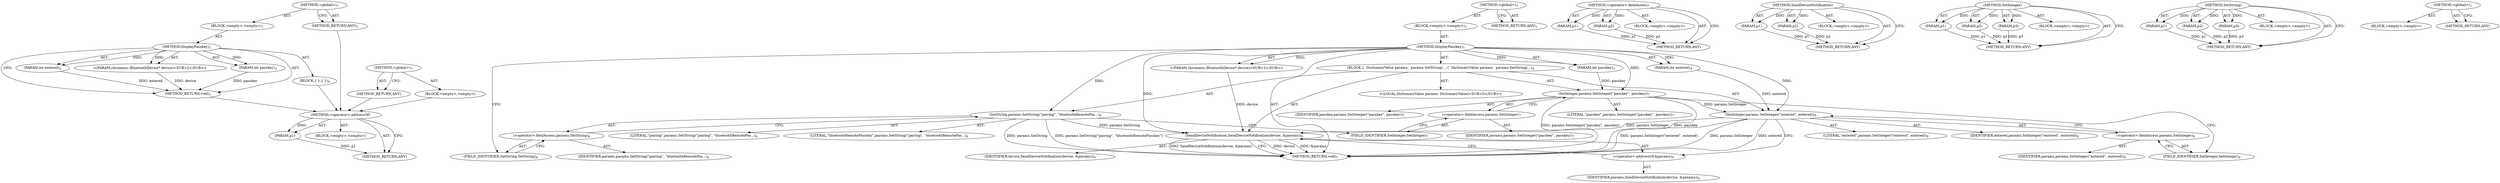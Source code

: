 digraph "&lt;global&gt;" {
vulnerable_6 [label=<(METHOD,&lt;global&gt;)<SUB>1</SUB>>];
vulnerable_7 [label=<(BLOCK,&lt;empty&gt;,&lt;empty&gt;)<SUB>1</SUB>>];
vulnerable_8 [label=<(METHOD,DisplayPasskey)<SUB>1</SUB>>];
vulnerable_9 [label="<(PARAM,chromeos::BluetoothDevice* device)<SUB>2</SUB>>"];
vulnerable_10 [label=<(PARAM,int passkey)<SUB>3</SUB>>];
vulnerable_11 [label=<(PARAM,int entered)<SUB>4</SUB>>];
vulnerable_12 [label=<(BLOCK,{
 },{
 })<SUB>4</SUB>>];
vulnerable_13 [label=<(METHOD_RETURN,void)<SUB>1</SUB>>];
vulnerable_15 [label=<(METHOD_RETURN,ANY)<SUB>1</SUB>>];
vulnerable_26 [label=<(METHOD,&lt;global&gt;)<SUB>1</SUB>>];
vulnerable_27 [label=<(BLOCK,&lt;empty&gt;,&lt;empty&gt;)>];
vulnerable_28 [label=<(METHOD_RETURN,ANY)>];
fixed_83 [label=<(METHOD,&lt;operator&gt;.addressOf)>];
fixed_84 [label=<(PARAM,p1)>];
fixed_85 [label=<(BLOCK,&lt;empty&gt;,&lt;empty&gt;)>];
fixed_86 [label=<(METHOD_RETURN,ANY)>];
fixed_6 [label=<(METHOD,&lt;global&gt;)<SUB>1</SUB>>];
fixed_7 [label=<(BLOCK,&lt;empty&gt;,&lt;empty&gt;)<SUB>1</SUB>>];
fixed_8 [label=<(METHOD,DisplayPasskey)<SUB>1</SUB>>];
fixed_9 [label="<(PARAM,chromeos::BluetoothDevice* device)<SUB>2</SUB>>"];
fixed_10 [label=<(PARAM,int passkey)<SUB>3</SUB>>];
fixed_11 [label=<(PARAM,int entered)<SUB>4</SUB>>];
fixed_12 [label=<(BLOCK,{
  DictionaryValue params;
  params.SetString(...,{
  DictionaryValue params;
  params.SetString(...)<SUB>4</SUB>>];
fixed_13 [label="<(LOCAL,DictionaryValue params: DictionaryValue)<SUB>5</SUB>>"];
fixed_14 [label=<(SetString,params.SetString(&quot;pairing&quot;, &quot;bluetoothRemotePas...)<SUB>6</SUB>>];
fixed_15 [label=<(&lt;operator&gt;.fieldAccess,params.SetString)<SUB>6</SUB>>];
fixed_16 [label=<(IDENTIFIER,params,params.SetString(&quot;pairing&quot;, &quot;bluetoothRemotePas...)<SUB>6</SUB>>];
fixed_17 [label=<(FIELD_IDENTIFIER,SetString,SetString)<SUB>6</SUB>>];
fixed_18 [label=<(LITERAL,&quot;pairing&quot;,params.SetString(&quot;pairing&quot;, &quot;bluetoothRemotePas...)<SUB>6</SUB>>];
fixed_19 [label=<(LITERAL,&quot;bluetoothRemotePasskey&quot;,params.SetString(&quot;pairing&quot;, &quot;bluetoothRemotePas...)<SUB>6</SUB>>];
fixed_20 [label=<(SetInteger,params.SetInteger(&quot;passkey&quot;, passkey))<SUB>7</SUB>>];
fixed_21 [label=<(&lt;operator&gt;.fieldAccess,params.SetInteger)<SUB>7</SUB>>];
fixed_22 [label=<(IDENTIFIER,params,params.SetInteger(&quot;passkey&quot;, passkey))<SUB>7</SUB>>];
fixed_23 [label=<(FIELD_IDENTIFIER,SetInteger,SetInteger)<SUB>7</SUB>>];
fixed_24 [label=<(LITERAL,&quot;passkey&quot;,params.SetInteger(&quot;passkey&quot;, passkey))<SUB>7</SUB>>];
fixed_25 [label=<(IDENTIFIER,passkey,params.SetInteger(&quot;passkey&quot;, passkey))<SUB>7</SUB>>];
fixed_26 [label=<(SetInteger,params.SetInteger(&quot;entered&quot;, entered))<SUB>8</SUB>>];
fixed_27 [label=<(&lt;operator&gt;.fieldAccess,params.SetInteger)<SUB>8</SUB>>];
fixed_28 [label=<(IDENTIFIER,params,params.SetInteger(&quot;entered&quot;, entered))<SUB>8</SUB>>];
fixed_29 [label=<(FIELD_IDENTIFIER,SetInteger,SetInteger)<SUB>8</SUB>>];
fixed_30 [label=<(LITERAL,&quot;entered&quot;,params.SetInteger(&quot;entered&quot;, entered))<SUB>8</SUB>>];
fixed_31 [label=<(IDENTIFIER,entered,params.SetInteger(&quot;entered&quot;, entered))<SUB>8</SUB>>];
fixed_32 [label=<(SendDeviceNotification,SendDeviceNotification(device, &amp;params))<SUB>9</SUB>>];
fixed_33 [label=<(IDENTIFIER,device,SendDeviceNotification(device, &amp;params))<SUB>9</SUB>>];
fixed_34 [label=<(&lt;operator&gt;.addressOf,&amp;params)<SUB>9</SUB>>];
fixed_35 [label=<(IDENTIFIER,params,SendDeviceNotification(device, &amp;params))<SUB>9</SUB>>];
fixed_36 [label=<(METHOD_RETURN,void)<SUB>1</SUB>>];
fixed_38 [label=<(METHOD_RETURN,ANY)<SUB>1</SUB>>];
fixed_67 [label=<(METHOD,&lt;operator&gt;.fieldAccess)>];
fixed_68 [label=<(PARAM,p1)>];
fixed_69 [label=<(PARAM,p2)>];
fixed_70 [label=<(BLOCK,&lt;empty&gt;,&lt;empty&gt;)>];
fixed_71 [label=<(METHOD_RETURN,ANY)>];
fixed_78 [label=<(METHOD,SendDeviceNotification)>];
fixed_79 [label=<(PARAM,p1)>];
fixed_80 [label=<(PARAM,p2)>];
fixed_81 [label=<(BLOCK,&lt;empty&gt;,&lt;empty&gt;)>];
fixed_82 [label=<(METHOD_RETURN,ANY)>];
fixed_72 [label=<(METHOD,SetInteger)>];
fixed_73 [label=<(PARAM,p1)>];
fixed_74 [label=<(PARAM,p2)>];
fixed_75 [label=<(PARAM,p3)>];
fixed_76 [label=<(BLOCK,&lt;empty&gt;,&lt;empty&gt;)>];
fixed_77 [label=<(METHOD_RETURN,ANY)>];
fixed_61 [label=<(METHOD,SetString)>];
fixed_62 [label=<(PARAM,p1)>];
fixed_63 [label=<(PARAM,p2)>];
fixed_64 [label=<(PARAM,p3)>];
fixed_65 [label=<(BLOCK,&lt;empty&gt;,&lt;empty&gt;)>];
fixed_66 [label=<(METHOD_RETURN,ANY)>];
fixed_55 [label=<(METHOD,&lt;global&gt;)<SUB>1</SUB>>];
fixed_56 [label=<(BLOCK,&lt;empty&gt;,&lt;empty&gt;)>];
fixed_57 [label=<(METHOD_RETURN,ANY)>];
vulnerable_6 -> vulnerable_7  [key=0, label="AST: "];
vulnerable_6 -> vulnerable_15  [key=0, label="AST: "];
vulnerable_6 -> vulnerable_15  [key=1, label="CFG: "];
vulnerable_7 -> vulnerable_8  [key=0, label="AST: "];
vulnerable_8 -> vulnerable_9  [key=0, label="AST: "];
vulnerable_8 -> vulnerable_9  [key=1, label="DDG: "];
vulnerable_8 -> vulnerable_10  [key=0, label="AST: "];
vulnerable_8 -> vulnerable_10  [key=1, label="DDG: "];
vulnerable_8 -> vulnerable_11  [key=0, label="AST: "];
vulnerable_8 -> vulnerable_11  [key=1, label="DDG: "];
vulnerable_8 -> vulnerable_12  [key=0, label="AST: "];
vulnerable_8 -> vulnerable_13  [key=0, label="AST: "];
vulnerable_8 -> vulnerable_13  [key=1, label="CFG: "];
vulnerable_9 -> vulnerable_13  [key=0, label="DDG: device"];
vulnerable_10 -> vulnerable_13  [key=0, label="DDG: passkey"];
vulnerable_11 -> vulnerable_13  [key=0, label="DDG: entered"];
vulnerable_12 -> fixed_83  [key=0];
vulnerable_13 -> fixed_83  [key=0];
vulnerable_15 -> fixed_83  [key=0];
vulnerable_26 -> vulnerable_27  [key=0, label="AST: "];
vulnerable_26 -> vulnerable_28  [key=0, label="AST: "];
vulnerable_26 -> vulnerable_28  [key=1, label="CFG: "];
vulnerable_27 -> fixed_83  [key=0];
vulnerable_28 -> fixed_83  [key=0];
fixed_83 -> fixed_84  [key=0, label="AST: "];
fixed_83 -> fixed_84  [key=1, label="DDG: "];
fixed_83 -> fixed_85  [key=0, label="AST: "];
fixed_83 -> fixed_86  [key=0, label="AST: "];
fixed_83 -> fixed_86  [key=1, label="CFG: "];
fixed_84 -> fixed_86  [key=0, label="DDG: p1"];
fixed_6 -> fixed_7  [key=0, label="AST: "];
fixed_6 -> fixed_38  [key=0, label="AST: "];
fixed_6 -> fixed_38  [key=1, label="CFG: "];
fixed_7 -> fixed_8  [key=0, label="AST: "];
fixed_8 -> fixed_9  [key=0, label="AST: "];
fixed_8 -> fixed_9  [key=1, label="DDG: "];
fixed_8 -> fixed_10  [key=0, label="AST: "];
fixed_8 -> fixed_10  [key=1, label="DDG: "];
fixed_8 -> fixed_11  [key=0, label="AST: "];
fixed_8 -> fixed_11  [key=1, label="DDG: "];
fixed_8 -> fixed_12  [key=0, label="AST: "];
fixed_8 -> fixed_36  [key=0, label="AST: "];
fixed_8 -> fixed_17  [key=0, label="CFG: "];
fixed_8 -> fixed_14  [key=0, label="DDG: "];
fixed_8 -> fixed_20  [key=0, label="DDG: "];
fixed_8 -> fixed_26  [key=0, label="DDG: "];
fixed_8 -> fixed_32  [key=0, label="DDG: "];
fixed_9 -> fixed_32  [key=0, label="DDG: device"];
fixed_10 -> fixed_20  [key=0, label="DDG: passkey"];
fixed_11 -> fixed_26  [key=0, label="DDG: entered"];
fixed_12 -> fixed_13  [key=0, label="AST: "];
fixed_12 -> fixed_14  [key=0, label="AST: "];
fixed_12 -> fixed_20  [key=0, label="AST: "];
fixed_12 -> fixed_26  [key=0, label="AST: "];
fixed_12 -> fixed_32  [key=0, label="AST: "];
fixed_14 -> fixed_15  [key=0, label="AST: "];
fixed_14 -> fixed_18  [key=0, label="AST: "];
fixed_14 -> fixed_19  [key=0, label="AST: "];
fixed_14 -> fixed_23  [key=0, label="CFG: "];
fixed_14 -> fixed_36  [key=0, label="DDG: params.SetString"];
fixed_14 -> fixed_36  [key=1, label="DDG: params.SetString(&quot;pairing&quot;, &quot;bluetoothRemotePasskey&quot;)"];
fixed_14 -> fixed_32  [key=0, label="DDG: params.SetString"];
fixed_15 -> fixed_16  [key=0, label="AST: "];
fixed_15 -> fixed_17  [key=0, label="AST: "];
fixed_15 -> fixed_14  [key=0, label="CFG: "];
fixed_17 -> fixed_15  [key=0, label="CFG: "];
fixed_20 -> fixed_21  [key=0, label="AST: "];
fixed_20 -> fixed_24  [key=0, label="AST: "];
fixed_20 -> fixed_25  [key=0, label="AST: "];
fixed_20 -> fixed_29  [key=0, label="CFG: "];
fixed_20 -> fixed_36  [key=0, label="DDG: passkey"];
fixed_20 -> fixed_36  [key=1, label="DDG: params.SetInteger(&quot;passkey&quot;, passkey)"];
fixed_20 -> fixed_26  [key=0, label="DDG: params.SetInteger"];
fixed_21 -> fixed_22  [key=0, label="AST: "];
fixed_21 -> fixed_23  [key=0, label="AST: "];
fixed_21 -> fixed_20  [key=0, label="CFG: "];
fixed_23 -> fixed_21  [key=0, label="CFG: "];
fixed_26 -> fixed_27  [key=0, label="AST: "];
fixed_26 -> fixed_30  [key=0, label="AST: "];
fixed_26 -> fixed_31  [key=0, label="AST: "];
fixed_26 -> fixed_34  [key=0, label="CFG: "];
fixed_26 -> fixed_36  [key=0, label="DDG: params.SetInteger"];
fixed_26 -> fixed_36  [key=1, label="DDG: entered"];
fixed_26 -> fixed_36  [key=2, label="DDG: params.SetInteger(&quot;entered&quot;, entered)"];
fixed_26 -> fixed_32  [key=0, label="DDG: params.SetInteger"];
fixed_27 -> fixed_28  [key=0, label="AST: "];
fixed_27 -> fixed_29  [key=0, label="AST: "];
fixed_27 -> fixed_26  [key=0, label="CFG: "];
fixed_29 -> fixed_27  [key=0, label="CFG: "];
fixed_32 -> fixed_33  [key=0, label="AST: "];
fixed_32 -> fixed_34  [key=0, label="AST: "];
fixed_32 -> fixed_36  [key=0, label="CFG: "];
fixed_32 -> fixed_36  [key=1, label="DDG: device"];
fixed_32 -> fixed_36  [key=2, label="DDG: &amp;params"];
fixed_32 -> fixed_36  [key=3, label="DDG: SendDeviceNotification(device, &amp;params)"];
fixed_34 -> fixed_35  [key=0, label="AST: "];
fixed_34 -> fixed_32  [key=0, label="CFG: "];
fixed_67 -> fixed_68  [key=0, label="AST: "];
fixed_67 -> fixed_68  [key=1, label="DDG: "];
fixed_67 -> fixed_70  [key=0, label="AST: "];
fixed_67 -> fixed_69  [key=0, label="AST: "];
fixed_67 -> fixed_69  [key=1, label="DDG: "];
fixed_67 -> fixed_71  [key=0, label="AST: "];
fixed_67 -> fixed_71  [key=1, label="CFG: "];
fixed_68 -> fixed_71  [key=0, label="DDG: p1"];
fixed_69 -> fixed_71  [key=0, label="DDG: p2"];
fixed_78 -> fixed_79  [key=0, label="AST: "];
fixed_78 -> fixed_79  [key=1, label="DDG: "];
fixed_78 -> fixed_81  [key=0, label="AST: "];
fixed_78 -> fixed_80  [key=0, label="AST: "];
fixed_78 -> fixed_80  [key=1, label="DDG: "];
fixed_78 -> fixed_82  [key=0, label="AST: "];
fixed_78 -> fixed_82  [key=1, label="CFG: "];
fixed_79 -> fixed_82  [key=0, label="DDG: p1"];
fixed_80 -> fixed_82  [key=0, label="DDG: p2"];
fixed_72 -> fixed_73  [key=0, label="AST: "];
fixed_72 -> fixed_73  [key=1, label="DDG: "];
fixed_72 -> fixed_76  [key=0, label="AST: "];
fixed_72 -> fixed_74  [key=0, label="AST: "];
fixed_72 -> fixed_74  [key=1, label="DDG: "];
fixed_72 -> fixed_77  [key=0, label="AST: "];
fixed_72 -> fixed_77  [key=1, label="CFG: "];
fixed_72 -> fixed_75  [key=0, label="AST: "];
fixed_72 -> fixed_75  [key=1, label="DDG: "];
fixed_73 -> fixed_77  [key=0, label="DDG: p1"];
fixed_74 -> fixed_77  [key=0, label="DDG: p2"];
fixed_75 -> fixed_77  [key=0, label="DDG: p3"];
fixed_61 -> fixed_62  [key=0, label="AST: "];
fixed_61 -> fixed_62  [key=1, label="DDG: "];
fixed_61 -> fixed_65  [key=0, label="AST: "];
fixed_61 -> fixed_63  [key=0, label="AST: "];
fixed_61 -> fixed_63  [key=1, label="DDG: "];
fixed_61 -> fixed_66  [key=0, label="AST: "];
fixed_61 -> fixed_66  [key=1, label="CFG: "];
fixed_61 -> fixed_64  [key=0, label="AST: "];
fixed_61 -> fixed_64  [key=1, label="DDG: "];
fixed_62 -> fixed_66  [key=0, label="DDG: p1"];
fixed_63 -> fixed_66  [key=0, label="DDG: p2"];
fixed_64 -> fixed_66  [key=0, label="DDG: p3"];
fixed_55 -> fixed_56  [key=0, label="AST: "];
fixed_55 -> fixed_57  [key=0, label="AST: "];
fixed_55 -> fixed_57  [key=1, label="CFG: "];
}

